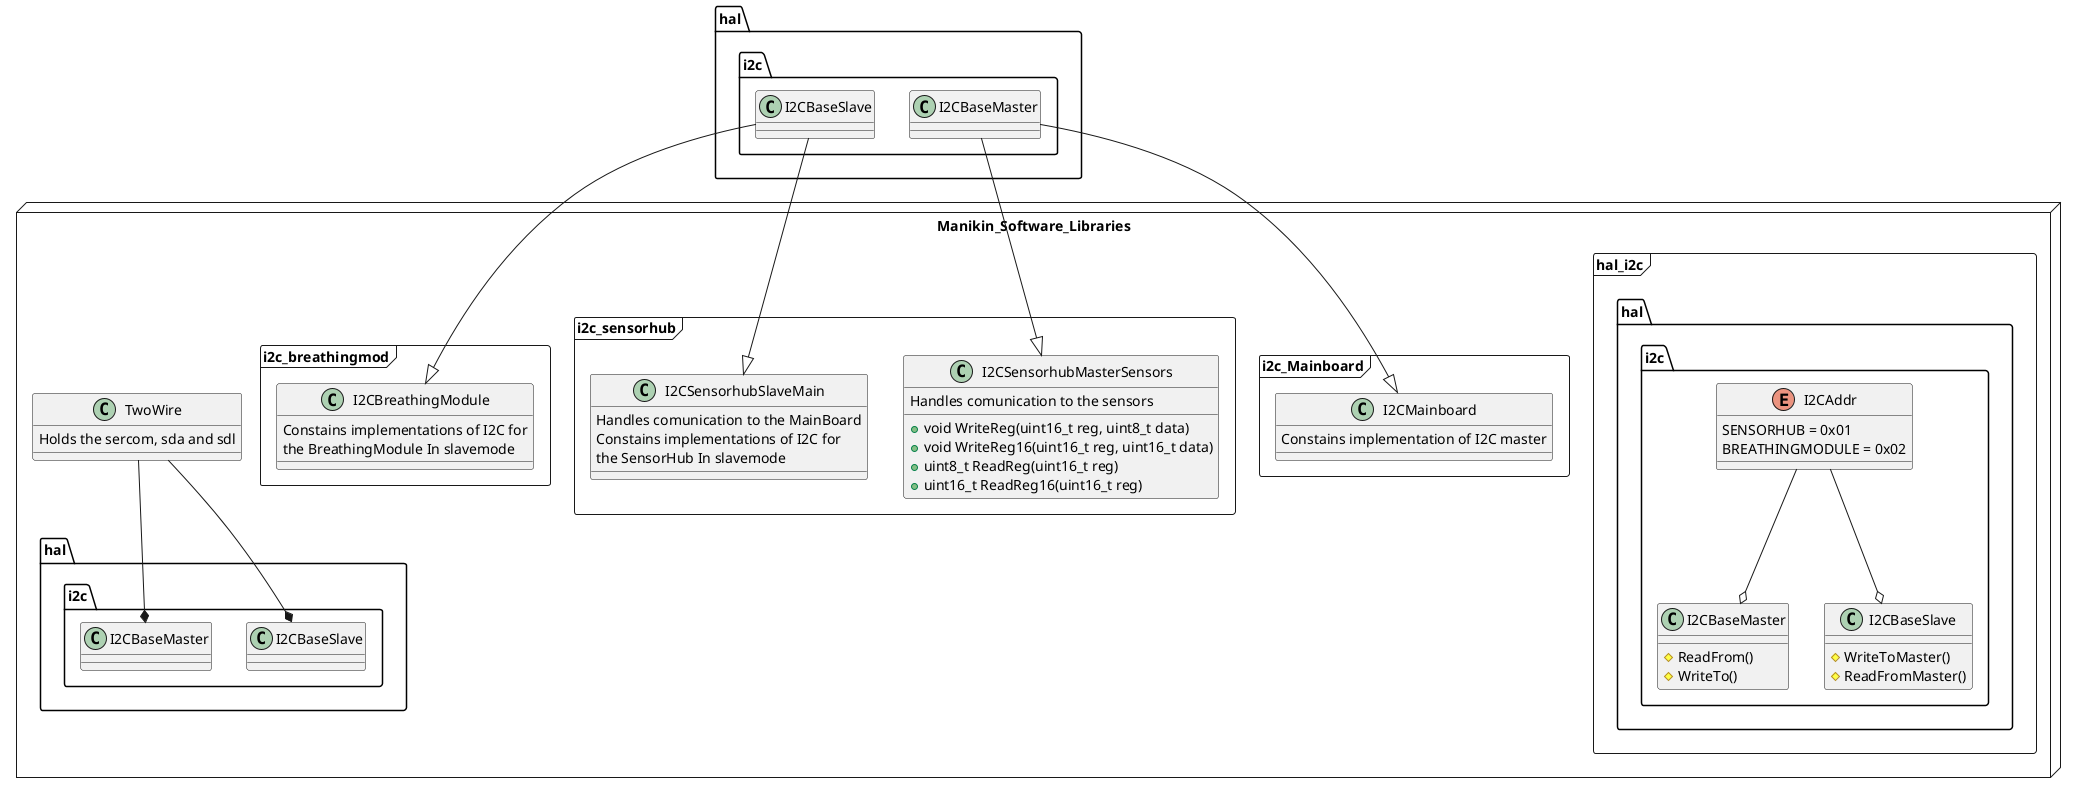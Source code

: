 @startuml I2C

set separator ::

package Manikin_Software_Libraries <<Node>> {
    class TwoWire {
        Holds the sercom, sda and sdl
    }

    package hal_i2c <<frame>> {

    namespace hal::i2c {
        class I2CBaseMaster{
            #ReadFrom()
            #WriteTo()
        }

        class I2CBaseSlave{
            #WriteToMaster()
            #ReadFromMaster()
        }

        enum I2CAddr {
            SENSORHUB = 0x01
            BREATHINGMODULE = 0x02
        }

        I2CAddr --o I2CBaseSlave
        I2CAddr --o I2CBaseMaster
    }
    }
    TwoWire --* hal::i2c::I2CBaseSlave
    TwoWire --* hal::i2c::I2CBaseMaster

    package i2c_Mainboard <<frame>> {
    class I2CMainboard {
        Constains implementation of I2C master
    }
    }

    package i2c_sensorhub <<frame>> {
    class I2CSensorhubSlaveMain {
        Handles comunication to the MainBoard
        Constains implementations of I2C for
        the SensorHub In slavemode
    }

    class I2CSensorhubMasterSensors {
        Handles comunication to the sensors
        +void WriteReg(uint16_t reg, uint8_t data)
        +void WriteReg16(uint16_t reg, uint16_t data)
        +uint8_t ReadReg(uint16_t reg)
        +uint16_t ReadReg16(uint16_t reg)
    }
    }

    package i2c_breathingmod <<frame>> {
    class I2CBreathingModule {
        Constains implementations of I2C for
        the BreathingModule In slavemode
    }
    }
}

hal::i2c::I2CBaseMaster --|> I2CMainboard
hal::i2c::I2CBaseMaster --|> I2CSensorhubMasterSensors
hal::i2c::I2CBaseSlave --|> I2CSensorhubSlaveMain
hal::i2c::I2CBaseSlave --|> I2CBreathingModule

@enduml